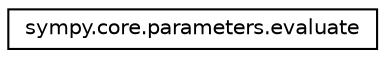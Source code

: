digraph "Graphical Class Hierarchy"
{
 // LATEX_PDF_SIZE
  edge [fontname="Helvetica",fontsize="10",labelfontname="Helvetica",labelfontsize="10"];
  node [fontname="Helvetica",fontsize="10",shape=record];
  rankdir="LR";
  Node0 [label="sympy.core.parameters.evaluate",height=0.2,width=0.4,color="black", fillcolor="white", style="filled",URL="$classsympy_1_1core_1_1parameters_1_1evaluate.html",tooltip=" "];
}
